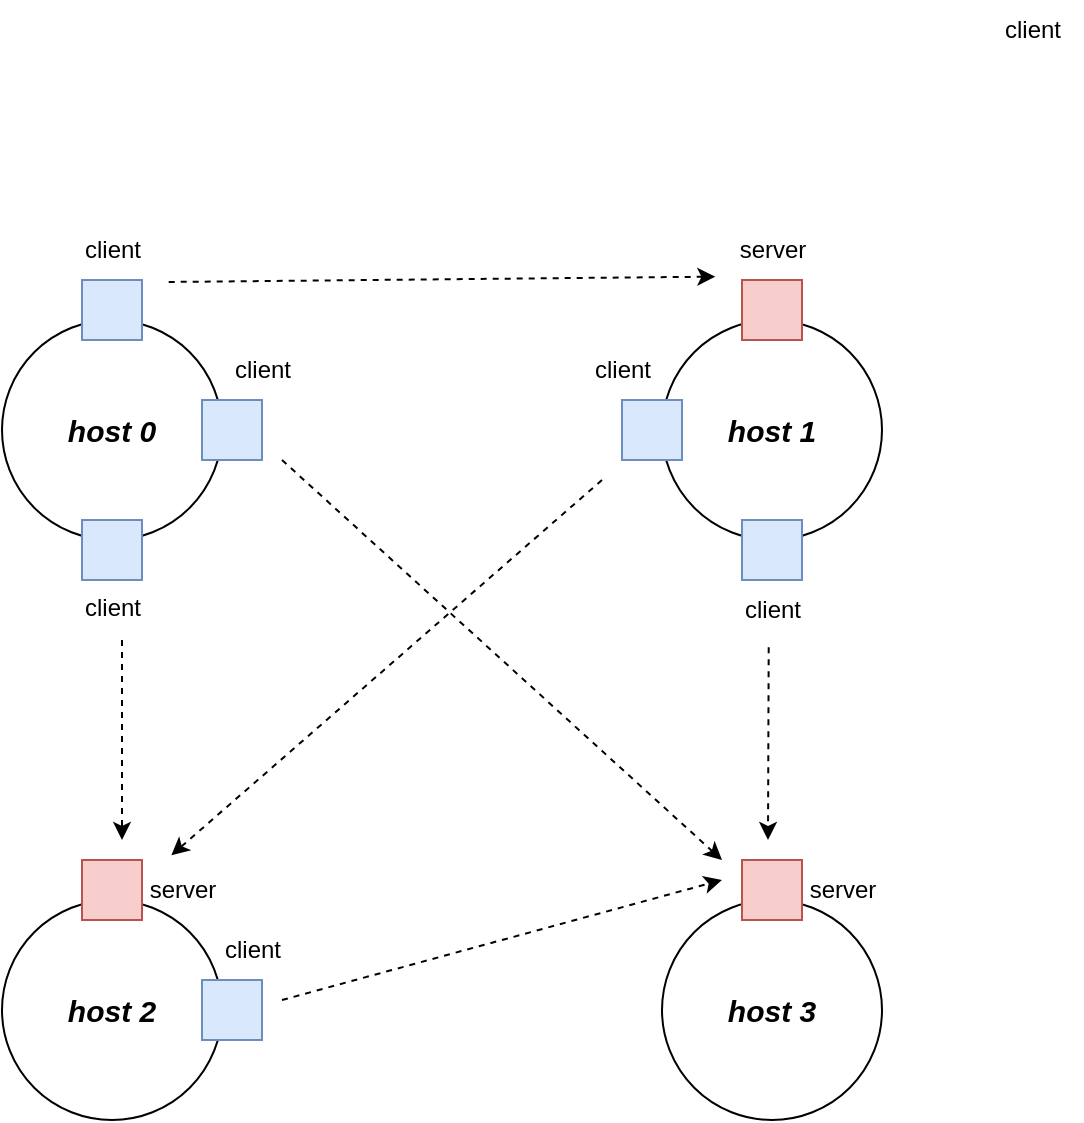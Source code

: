 <mxfile>
    <diagram name="第 1 页" id="vnOvTNoHZiRQUDV2nkp7">
        <mxGraphModel dx="1526" dy="898" grid="1" gridSize="10" guides="1" tooltips="1" connect="1" arrows="1" fold="1" page="1" pageScale="1" pageWidth="827" pageHeight="1169" math="0" shadow="0">
            <root>
                <mxCell id="0"/>
                <mxCell id="1" parent="0"/>
                <mxCell id="6KNllE35IhvV4aIikwxA-1" value="&lt;font style=&quot;font-size: 15px;&quot;&gt;&lt;i&gt;&lt;b&gt;host 0&lt;/b&gt;&lt;/i&gt;&lt;/font&gt;" style="ellipse;whiteSpace=wrap;html=1;aspect=fixed;" parent="1" vertex="1">
                    <mxGeometry x="180" y="260" width="110" height="110" as="geometry"/>
                </mxCell>
                <mxCell id="6KNllE35IhvV4aIikwxA-2" value="&lt;font style=&quot;font-size: 15px;&quot;&gt;&lt;i&gt;&lt;b&gt;host 1&lt;/b&gt;&lt;/i&gt;&lt;/font&gt;" style="ellipse;whiteSpace=wrap;html=1;aspect=fixed;" parent="1" vertex="1">
                    <mxGeometry x="510" y="260" width="110" height="110" as="geometry"/>
                </mxCell>
                <mxCell id="6KNllE35IhvV4aIikwxA-3" value="&lt;font style=&quot;font-size: 15px;&quot;&gt;&lt;i&gt;&lt;b&gt;host 2&lt;/b&gt;&lt;/i&gt;&lt;/font&gt;" style="ellipse;whiteSpace=wrap;html=1;aspect=fixed;" parent="1" vertex="1">
                    <mxGeometry x="180" y="550" width="110" height="110" as="geometry"/>
                </mxCell>
                <mxCell id="6KNllE35IhvV4aIikwxA-5" value="client" style="verticalLabelPosition=bottom;verticalAlign=top;html=1;shape=mxgraph.basic.rect;fillColor2=none;strokeWidth=1;size=0;indent=5;fillColor=#dae8fc;strokeColor=#6c8ebf;" parent="1" vertex="1">
                    <mxGeometry x="220" y="360" width="30" height="30" as="geometry"/>
                </mxCell>
                <mxCell id="6KNllE35IhvV4aIikwxA-6" value="" style="verticalLabelPosition=bottom;verticalAlign=top;html=1;shape=mxgraph.basic.rect;fillColor2=none;strokeWidth=1;size=0;indent=5;fillColor=#dae8fc;strokeColor=#6c8ebf;" parent="1" vertex="1">
                    <mxGeometry x="280" y="300" width="30" height="30" as="geometry"/>
                </mxCell>
                <mxCell id="6KNllE35IhvV4aIikwxA-7" value="" style="verticalLabelPosition=bottom;verticalAlign=top;html=1;shape=mxgraph.basic.rect;fillColor2=none;strokeWidth=1;size=0;indent=5;fillColor=#dae8fc;strokeColor=#6c8ebf;" parent="1" vertex="1">
                    <mxGeometry x="220" y="240" width="30" height="30" as="geometry"/>
                </mxCell>
                <mxCell id="6KNllE35IhvV4aIikwxA-8" value="" style="verticalLabelPosition=bottom;verticalAlign=top;html=1;shape=mxgraph.basic.rect;fillColor2=none;strokeWidth=1;size=0;indent=5;fillColor=#f8cecc;strokeColor=#b85450;" parent="1" vertex="1">
                    <mxGeometry x="550" y="240" width="30" height="30" as="geometry"/>
                </mxCell>
                <mxCell id="6KNllE35IhvV4aIikwxA-9" value="" style="verticalLabelPosition=bottom;verticalAlign=top;html=1;shape=mxgraph.basic.rect;fillColor2=none;strokeWidth=1;size=0;indent=5;fillColor=#dae8fc;strokeColor=#6c8ebf;" parent="1" vertex="1">
                    <mxGeometry x="550" y="360" width="30" height="30" as="geometry"/>
                </mxCell>
                <mxCell id="6KNllE35IhvV4aIikwxA-10" value="" style="verticalLabelPosition=bottom;verticalAlign=top;html=1;shape=mxgraph.basic.rect;fillColor2=none;strokeWidth=1;size=0;indent=5;fillColor=#f8cecc;strokeColor=#b85450;" parent="1" vertex="1">
                    <mxGeometry x="220" y="530" width="30" height="30" as="geometry"/>
                </mxCell>
                <mxCell id="6KNllE35IhvV4aIikwxA-11" value="client" style="text;html=1;align=center;verticalAlign=middle;resizable=0;points=[];autosize=1;strokeColor=none;fillColor=none;" parent="1" vertex="1">
                    <mxGeometry x="210" y="210" width="50" height="30" as="geometry"/>
                </mxCell>
                <mxCell id="6KNllE35IhvV4aIikwxA-12" value="client" style="text;html=1;align=center;verticalAlign=middle;resizable=0;points=[];autosize=1;strokeColor=none;fillColor=none;" parent="1" vertex="1">
                    <mxGeometry x="285" y="270" width="50" height="30" as="geometry"/>
                </mxCell>
                <mxCell id="6KNllE35IhvV4aIikwxA-13" value="" style="endArrow=classic;html=1;rounded=0;dashed=1;exitX=1.067;exitY=1.033;exitDx=0;exitDy=0;exitPerimeter=0;entryX=0.028;entryY=0.944;entryDx=0;entryDy=0;entryPerimeter=0;" parent="1" source="6KNllE35IhvV4aIikwxA-11" edge="1" target="6KNllE35IhvV4aIikwxA-14">
                    <mxGeometry width="50" height="50" relative="1" as="geometry">
                        <mxPoint x="390" y="490" as="sourcePoint"/>
                        <mxPoint x="530" y="240" as="targetPoint"/>
                    </mxGeometry>
                </mxCell>
                <mxCell id="6KNllE35IhvV4aIikwxA-14" value="server" style="text;html=1;align=center;verticalAlign=middle;resizable=0;points=[];autosize=1;strokeColor=none;fillColor=none;" parent="1" vertex="1">
                    <mxGeometry x="535" y="210" width="60" height="30" as="geometry"/>
                </mxCell>
                <mxCell id="6KNllE35IhvV4aIikwxA-15" value="" style="endArrow=classic;html=1;rounded=0;dashed=1;" parent="1" edge="1">
                    <mxGeometry width="50" height="50" relative="1" as="geometry">
                        <mxPoint x="240" y="420" as="sourcePoint"/>
                        <mxPoint x="240" y="520" as="targetPoint"/>
                    </mxGeometry>
                </mxCell>
                <mxCell id="6KNllE35IhvV4aIikwxA-16" value="server" style="text;html=1;align=center;verticalAlign=middle;resizable=0;points=[];autosize=1;strokeColor=none;fillColor=none;" parent="1" vertex="1">
                    <mxGeometry x="240" y="530" width="60" height="30" as="geometry"/>
                </mxCell>
                <mxCell id="6KNllE35IhvV4aIikwxA-17" value="&lt;font style=&quot;font-size: 15px;&quot;&gt;&lt;i&gt;&lt;b&gt;host 3&lt;/b&gt;&lt;/i&gt;&lt;/font&gt;" style="ellipse;whiteSpace=wrap;html=1;aspect=fixed;" parent="1" vertex="1">
                    <mxGeometry x="510" y="550" width="110" height="110" as="geometry"/>
                </mxCell>
                <mxCell id="6KNllE35IhvV4aIikwxA-18" value="" style="verticalLabelPosition=bottom;verticalAlign=top;html=1;shape=mxgraph.basic.rect;fillColor2=none;strokeWidth=1;size=0;indent=5;fillColor=#dae8fc;strokeColor=#6c8ebf;" parent="1" vertex="1">
                    <mxGeometry x="490" y="300" width="30" height="30" as="geometry"/>
                </mxCell>
                <mxCell id="6KNllE35IhvV4aIikwxA-19" value="client" style="text;html=1;align=center;verticalAlign=middle;resizable=0;points=[];autosize=1;strokeColor=none;fillColor=none;" parent="1" vertex="1">
                    <mxGeometry x="670" y="100" width="50" height="30" as="geometry"/>
                </mxCell>
                <mxCell id="6KNllE35IhvV4aIikwxA-22" value="client" style="text;html=1;align=center;verticalAlign=middle;resizable=0;points=[];autosize=1;strokeColor=none;fillColor=none;" parent="1" vertex="1">
                    <mxGeometry x="540" y="390" width="50" height="30" as="geometry"/>
                </mxCell>
                <mxCell id="6KNllE35IhvV4aIikwxA-23" value="" style="verticalLabelPosition=bottom;verticalAlign=top;html=1;shape=mxgraph.basic.rect;fillColor2=none;strokeWidth=1;size=0;indent=5;fillColor=#dae8fc;strokeColor=#6c8ebf;" parent="1" vertex="1">
                    <mxGeometry x="280" y="590" width="30" height="30" as="geometry"/>
                </mxCell>
                <mxCell id="6KNllE35IhvV4aIikwxA-24" value="client" style="text;html=1;align=center;verticalAlign=middle;resizable=0;points=[];autosize=1;strokeColor=none;fillColor=none;" parent="1" vertex="1">
                    <mxGeometry x="280" y="560" width="50" height="30" as="geometry"/>
                </mxCell>
                <mxCell id="6KNllE35IhvV4aIikwxA-25" value="" style="verticalLabelPosition=bottom;verticalAlign=top;html=1;shape=mxgraph.basic.rect;fillColor2=none;strokeWidth=1;size=0;indent=5;fillColor=#f8cecc;strokeColor=#b85450;" parent="1" vertex="1">
                    <mxGeometry x="550" y="530" width="30" height="30" as="geometry"/>
                </mxCell>
                <mxCell id="6KNllE35IhvV4aIikwxA-26" value="server" style="text;html=1;align=center;verticalAlign=middle;resizable=0;points=[];autosize=1;strokeColor=none;fillColor=none;" parent="1" vertex="1">
                    <mxGeometry x="570" y="530" width="60" height="30" as="geometry"/>
                </mxCell>
                <mxCell id="6KNllE35IhvV4aIikwxA-27" value="" style="endArrow=classic;html=1;rounded=0;dashed=1;" parent="1" edge="1">
                    <mxGeometry width="50" height="50" relative="1" as="geometry">
                        <mxPoint x="320" y="330" as="sourcePoint"/>
                        <mxPoint x="540" y="530" as="targetPoint"/>
                    </mxGeometry>
                </mxCell>
                <mxCell id="6KNllE35IhvV4aIikwxA-29" value="" style="endArrow=classic;html=1;rounded=0;dashed=1;" parent="1" edge="1">
                    <mxGeometry width="50" height="50" relative="1" as="geometry">
                        <mxPoint x="320" y="600" as="sourcePoint"/>
                        <mxPoint x="540" y="540" as="targetPoint"/>
                    </mxGeometry>
                </mxCell>
                <mxCell id="6KNllE35IhvV4aIikwxA-30" value="" style="endArrow=classic;html=1;rounded=0;dashed=1;entryX=0.411;entryY=-0.078;entryDx=0;entryDy=0;entryPerimeter=0;" parent="1" target="6KNllE35IhvV4aIikwxA-16" edge="1">
                    <mxGeometry width="50" height="50" relative="1" as="geometry">
                        <mxPoint x="480" y="340" as="sourcePoint"/>
                        <mxPoint x="490" y="590" as="targetPoint"/>
                    </mxGeometry>
                </mxCell>
                <mxCell id="3" value="client" style="text;html=1;align=center;verticalAlign=middle;resizable=0;points=[];autosize=1;strokeColor=none;fillColor=none;" vertex="1" parent="1">
                    <mxGeometry x="465" y="270" width="50" height="30" as="geometry"/>
                </mxCell>
                <mxCell id="4" value="" style="endArrow=classic;html=1;rounded=0;dashed=1;exitX=0.467;exitY=1.122;exitDx=0;exitDy=0;exitPerimeter=0;" edge="1" parent="1" source="6KNllE35IhvV4aIikwxA-22">
                    <mxGeometry width="50" height="50" relative="1" as="geometry">
                        <mxPoint x="330" y="610" as="sourcePoint"/>
                        <mxPoint x="563" y="520" as="targetPoint"/>
                    </mxGeometry>
                </mxCell>
            </root>
        </mxGraphModel>
    </diagram>
</mxfile>